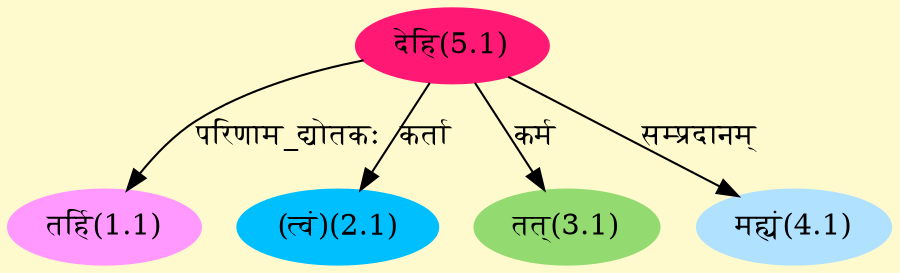 digraph G{
rankdir=BT;
 compound=true;
 bgcolor="lemonchiffon1";
Node1_1 [style=filled, color="#FF99FF" label = "तर्हि(1.1)"]
Node5_1 [style=filled, color="#FF1975" label = "देहि(5.1)"]
Node2_1 [style=filled, color="#00BFFF" label = "(त्वं)(2.1)"]
Node3_1 [style=filled, color="#93DB70" label = "तत्(3.1)"]
Node4_1 [style=filled, color="#B0E2FF" label = "मह्यं(4.1)"]
/* Start of Relations section */

Node1_1 -> Node5_1 [  label="परिणाम_द्योतकः"  dir="back" ]
Node2_1 -> Node5_1 [  label="कर्ता"  dir="back" ]
Node3_1 -> Node5_1 [  label="कर्म"  dir="back" ]
Node4_1 -> Node5_1 [  label="सम्प्रदानम्"  dir="back" ]
}
